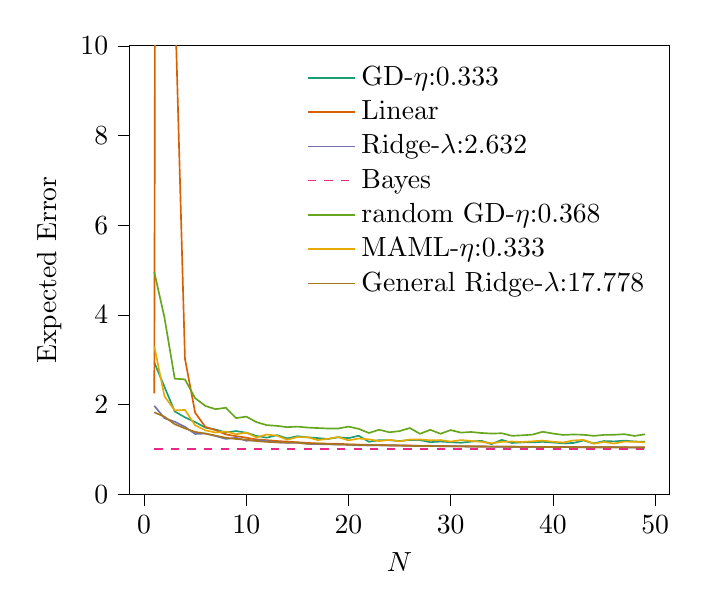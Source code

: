 % This file was created with tikzplotlib v0.10.1.
\begin{tikzpicture}

\definecolor{chocolate217952}{RGB}{217,95,2}
\definecolor{darkcyan27158119}{RGB}{27,158,119}
\definecolor{darkgoldenrod16611829}{RGB}{166,118,29}
\definecolor{darkgray176}{RGB}{176,176,176}
\definecolor{deeppink23141138}{RGB}{231,41,138}
\definecolor{lightslategray117112179}{RGB}{117,112,179}
\definecolor{olivedrab10216630}{RGB}{102,166,30}
\definecolor{orange2301712}{RGB}{230,171,2}

\begin{axis}[
legend cell align={left},
legend style={fill opacity=0.8, draw opacity=1, text opacity=1, draw=none},
tick align=outside,
tick pos=left,
x grid style={darkgray176},
xlabel={\(\displaystyle N\)},
xmin=-1.4, xmax=51.4,
xtick style={color=black},
y grid style={darkgray176},
ylabel={Expected Error},
ymin=0.0, ymax=10.0,
ytick style={color=black}
]
\addplot [semithick, darkcyan27158119]
table {%
1 2.936
2 2.392
3 1.844
4 1.713
5 1.607
6 1.484
7 1.441
8 1.373
9 1.407
10 1.37
11 1.298
12 1.259
13 1.316
14 1.243
15 1.292
16 1.268
17 1.25
18 1.231
19 1.269
20 1.249
21 1.302
22 1.169
23 1.203
24 1.205
25 1.183
26 1.209
27 1.205
28 1.159
29 1.173
30 1.158
31 1.146
32 1.171
33 1.189
34 1.115
35 1.211
36 1.141
37 1.155
38 1.155
39 1.167
40 1.151
41 1.134
42 1.141
43 1.197
44 1.132
45 1.184
46 1.176
47 1.194
48 1.174
49 1.167
};
\addlegendentry{GD-$\eta$:0.333}
\addplot [semithick, chocolate217952]
table {%
1 2.246
2 127.52
3 11.198
4 3.02
5 1.815
6 1.499
7 1.427
8 1.332
9 1.293
10 1.259
11 1.219
12 1.204
13 1.185
14 1.171
15 1.157
16 1.143
17 1.13
18 1.127
19 1.124
20 1.11
21 1.103
22 1.1
23 1.092
24 1.092
25 1.087
26 1.084
27 1.077
28 1.078
29 1.074
30 1.07
31 1.069
32 1.066
33 1.063
34 1.059
35 1.06
36 1.058
37 1.056
38 1.056
39 1.053
40 1.052
41 1.051
42 1.051
43 1.048
44 1.046
45 1.045
46 1.045
47 1.045
48 1.042
49 1.042
};
\addlegendentry{Linear}
\addplot [semithick, lightslategray117112179]
table {%
1 1.97
2 1.694
3 1.614
4 1.501
5 1.342
6 1.352
7 1.297
8 1.232
9 1.256
10 1.192
11 1.199
12 1.187
13 1.157
14 1.145
15 1.147
16 1.121
17 1.116
18 1.111
19 1.107
20 1.102
21 1.09
22 1.092
23 1.09
24 1.086
25 1.084
26 1.082
27 1.075
28 1.075
29 1.069
30 1.068
31 1.065
32 1.063
33 1.063
34 1.058
35 1.058
36 1.058
37 1.053
38 1.054
39 1.051
40 1.051
41 1.05
42 1.048
43 1.045
44 1.046
45 1.044
46 1.045
47 1.042
48 1.041
49 1.041
};
\addlegendentry{Ridge-$\lambda$:2.632}
\addplot [semithick, deeppink23141138, dashed]
table {%
1 1.0
2 1.0
3 1.0
4 1.0
5 1.0
6 1.0
7 1.0
8 1.0
9 1.0
10 1.0
11 1.0
12 1.0
13 1.0
14 1.0
15 1.0
16 1.0
17 1.0
18 1.0
19 1.0
20 1.0
21 1.0
22 1.0
23 1.0
24 1.0
25 1.0
26 1.0
27 1.0
28 1.0
29 1.0
30 1.0
31 1.0
32 1.0
33 1.0
34 1.0
35 1.0
36 1.0
37 1.0
38 1.0
39 1.0
40 1.0
41 1.0
42 1.0
43 1.0
44 1.0
45 1.0
46 1.0
47 1.0
48 1.0
49 1.0
};
\addlegendentry{Bayes}
\addplot [semithick, olivedrab10216630]
table {%
1 4.954
2 3.935
3 2.576
4 2.559
5 2.14
6 1.967
7 1.895
8 1.927
9 1.696
10 1.729
11 1.606
12 1.539
13 1.523
14 1.494
15 1.506
16 1.485
17 1.474
18 1.464
19 1.464
20 1.506
21 1.456
22 1.364
23 1.436
24 1.38
25 1.406
26 1.474
27 1.346
28 1.435
29 1.347
30 1.429
31 1.372
32 1.386
33 1.364
34 1.351
35 1.358
36 1.301
37 1.312
38 1.328
39 1.391
40 1.352
41 1.32
42 1.331
43 1.324
44 1.3
45 1.321
46 1.324
47 1.337
48 1.298
49 1.335
};
\addlegendentry{random GD-$\eta$:0.368}
\addplot [semithick, orange2301712]
table {%
1 3.297
2 2.181
3 1.868
4 1.877
5 1.536
6 1.422
7 1.374
8 1.395
9 1.337
10 1.371
11 1.265
12 1.329
13 1.305
14 1.213
15 1.273
16 1.269
17 1.205
18 1.236
19 1.272
20 1.199
21 1.24
22 1.222
23 1.184
24 1.21
25 1.178
26 1.219
27 1.22
28 1.2
29 1.206
30 1.172
31 1.206
32 1.187
33 1.166
34 1.135
35 1.167
36 1.173
37 1.164
38 1.178
39 1.195
40 1.169
41 1.152
42 1.197
43 1.21
44 1.125
45 1.164
46 1.129
47 1.171
48 1.169
49 1.155
};
\addlegendentry{MAML-$\eta$:0.333}
\addplot [semithick, darkgoldenrod16611829]
table {%
1 1.824
2 1.726
3 1.56
4 1.466
5 1.388
6 1.35
7 1.304
8 1.258
9 1.23
10 1.216
11 1.184
12 1.166
13 1.155
14 1.148
15 1.148
16 1.125
17 1.129
18 1.116
19 1.108
20 1.102
21 1.101
22 1.089
23 1.093
24 1.087
25 1.083
26 1.076
27 1.073
28 1.072
29 1.069
30 1.066
31 1.066
32 1.062
33 1.061
34 1.059
35 1.059
36 1.056
37 1.053
38 1.054
39 1.052
40 1.051
41 1.049
42 1.047
43 1.045
44 1.046
45 1.045
46 1.044
47 1.043
48 1.042
49 1.041
};
\addlegendentry{General Ridge-$\lambda$:17.778}
\end{axis}

\end{tikzpicture}
